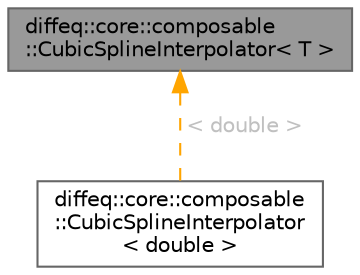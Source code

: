 digraph "diffeq::core::composable::CubicSplineInterpolator&lt; T &gt;"
{
 // LATEX_PDF_SIZE
  bgcolor="transparent";
  edge [fontname=Helvetica,fontsize=10,labelfontname=Helvetica,labelfontsize=10];
  node [fontname=Helvetica,fontsize=10,shape=box,height=0.2,width=0.4];
  Node1 [id="Node000001",label="diffeq::core::composable\l::CubicSplineInterpolator\< T \>",height=0.2,width=0.4,color="gray40", fillcolor="grey60", style="filled", fontcolor="black",tooltip="Cubic spline interpolator implementation."];
  Node1 -> Node2 [id="edge1_Node000001_Node000002",dir="back",color="orange",style="dashed",tooltip=" ",label=<<TABLE CELLBORDER="0" BORDER="0"><TR><TD VALIGN="top" ALIGN="LEFT" CELLPADDING="1" CELLSPACING="0">&lt; double &gt;</TD></TR>
</TABLE>> ,fontcolor="grey" ];
  Node2 [id="Node000002",label="diffeq::core::composable\l::CubicSplineInterpolator\l\< double \>",height=0.2,width=0.4,color="gray40", fillcolor="white", style="filled",URL="$classdiffeq_1_1core_1_1composable_1_1_cubic_spline_interpolator.html",tooltip=" "];
}
